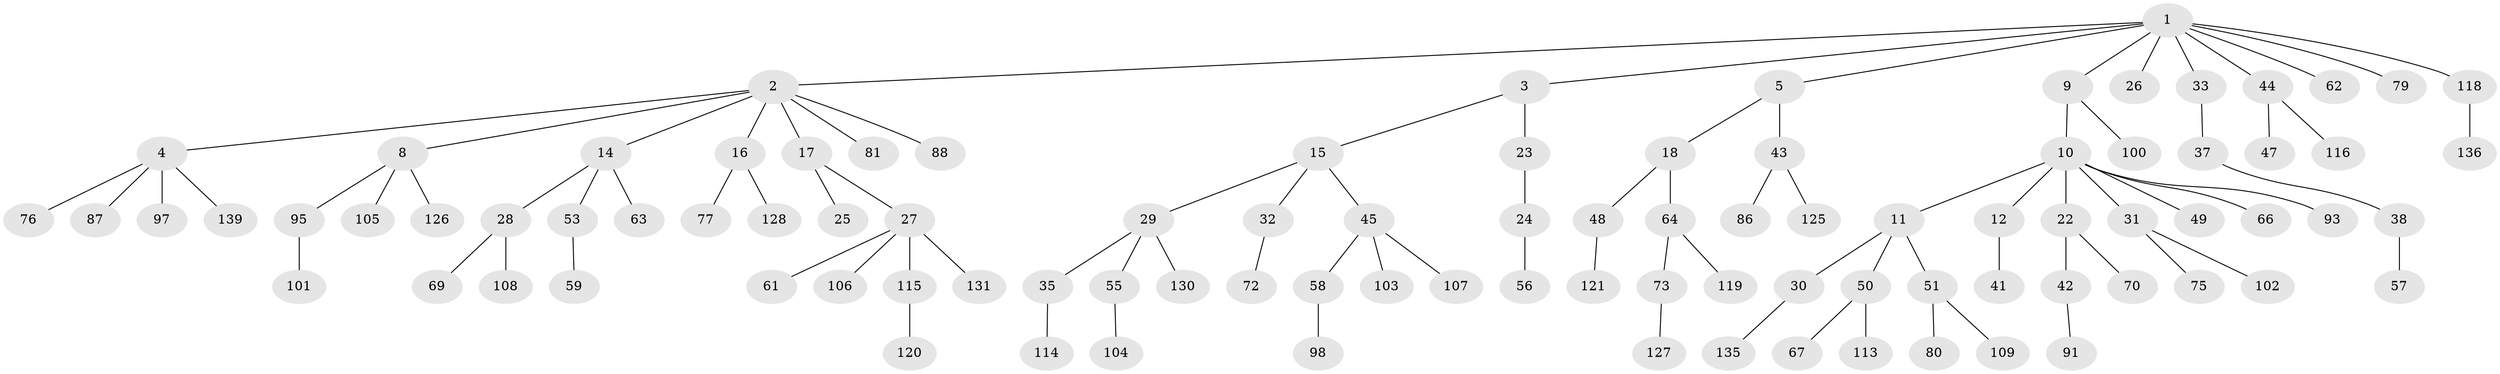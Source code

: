 // original degree distribution, {9: 0.007194244604316547, 6: 0.014388489208633094, 4: 0.07913669064748201, 3: 0.15827338129496402, 1: 0.5035971223021583, 5: 0.02158273381294964, 2: 0.2158273381294964}
// Generated by graph-tools (version 1.1) at 2025/42/03/06/25 10:42:06]
// undirected, 97 vertices, 96 edges
graph export_dot {
graph [start="1"]
  node [color=gray90,style=filled];
  1 [super="+6"];
  2 [super="+13"];
  3 [super="+137"];
  4 [super="+52"];
  5 [super="+7"];
  8 [super="+94"];
  9 [super="+90"];
  10 [super="+36"];
  11 [super="+123"];
  12;
  14 [super="+19"];
  15 [super="+99"];
  16 [super="+20"];
  17 [super="+21"];
  18 [super="+34"];
  22 [super="+40"];
  23;
  24 [super="+96"];
  25;
  26;
  27 [super="+39"];
  28 [super="+122"];
  29 [super="+83"];
  30;
  31 [super="+68"];
  32 [super="+46"];
  33 [super="+54"];
  35;
  37;
  38 [super="+92"];
  41 [super="+65"];
  42 [super="+134"];
  43;
  44 [super="+129"];
  45 [super="+89"];
  47;
  48;
  49;
  50 [super="+78"];
  51 [super="+60"];
  53 [super="+85"];
  55 [super="+74"];
  56 [super="+111"];
  57 [super="+71"];
  58;
  59;
  61;
  62;
  63;
  64 [super="+82"];
  66;
  67;
  69;
  70 [super="+84"];
  72;
  73;
  75 [super="+132"];
  76;
  77;
  79;
  80;
  81;
  86;
  87 [super="+124"];
  88;
  91;
  93 [super="+110"];
  95;
  97;
  98;
  100;
  101;
  102;
  103;
  104;
  105 [super="+112"];
  106;
  107 [super="+133"];
  108 [super="+117"];
  109;
  113;
  114;
  115;
  116;
  118;
  119;
  120;
  121;
  125;
  126 [super="+138"];
  127;
  128;
  130;
  131;
  135;
  136;
  139;
  1 -- 2;
  1 -- 3;
  1 -- 5;
  1 -- 26;
  1 -- 33;
  1 -- 44;
  1 -- 62;
  1 -- 79;
  1 -- 118;
  1 -- 9;
  2 -- 4;
  2 -- 8;
  2 -- 14;
  2 -- 81;
  2 -- 16;
  2 -- 17;
  2 -- 88;
  3 -- 15;
  3 -- 23;
  4 -- 139;
  4 -- 97;
  4 -- 87;
  4 -- 76;
  5 -- 18;
  5 -- 43;
  8 -- 95;
  8 -- 126;
  8 -- 105;
  9 -- 10;
  9 -- 100;
  10 -- 11;
  10 -- 12;
  10 -- 22;
  10 -- 31;
  10 -- 49;
  10 -- 93;
  10 -- 66;
  11 -- 30;
  11 -- 50;
  11 -- 51;
  12 -- 41;
  14 -- 28;
  14 -- 53;
  14 -- 63;
  15 -- 29;
  15 -- 32;
  15 -- 45;
  16 -- 77;
  16 -- 128;
  17 -- 27;
  17 -- 25;
  18 -- 48;
  18 -- 64;
  22 -- 42;
  22 -- 70;
  23 -- 24;
  24 -- 56;
  27 -- 106;
  27 -- 131;
  27 -- 115;
  27 -- 61;
  28 -- 69;
  28 -- 108;
  29 -- 35;
  29 -- 55;
  29 -- 130;
  30 -- 135;
  31 -- 75;
  31 -- 102;
  32 -- 72;
  33 -- 37;
  35 -- 114;
  37 -- 38;
  38 -- 57;
  42 -- 91;
  43 -- 86;
  43 -- 125;
  44 -- 47;
  44 -- 116;
  45 -- 58;
  45 -- 107;
  45 -- 103;
  48 -- 121;
  50 -- 67;
  50 -- 113;
  51 -- 80;
  51 -- 109;
  53 -- 59;
  55 -- 104;
  58 -- 98;
  64 -- 73;
  64 -- 119;
  73 -- 127;
  95 -- 101;
  115 -- 120;
  118 -- 136;
}
